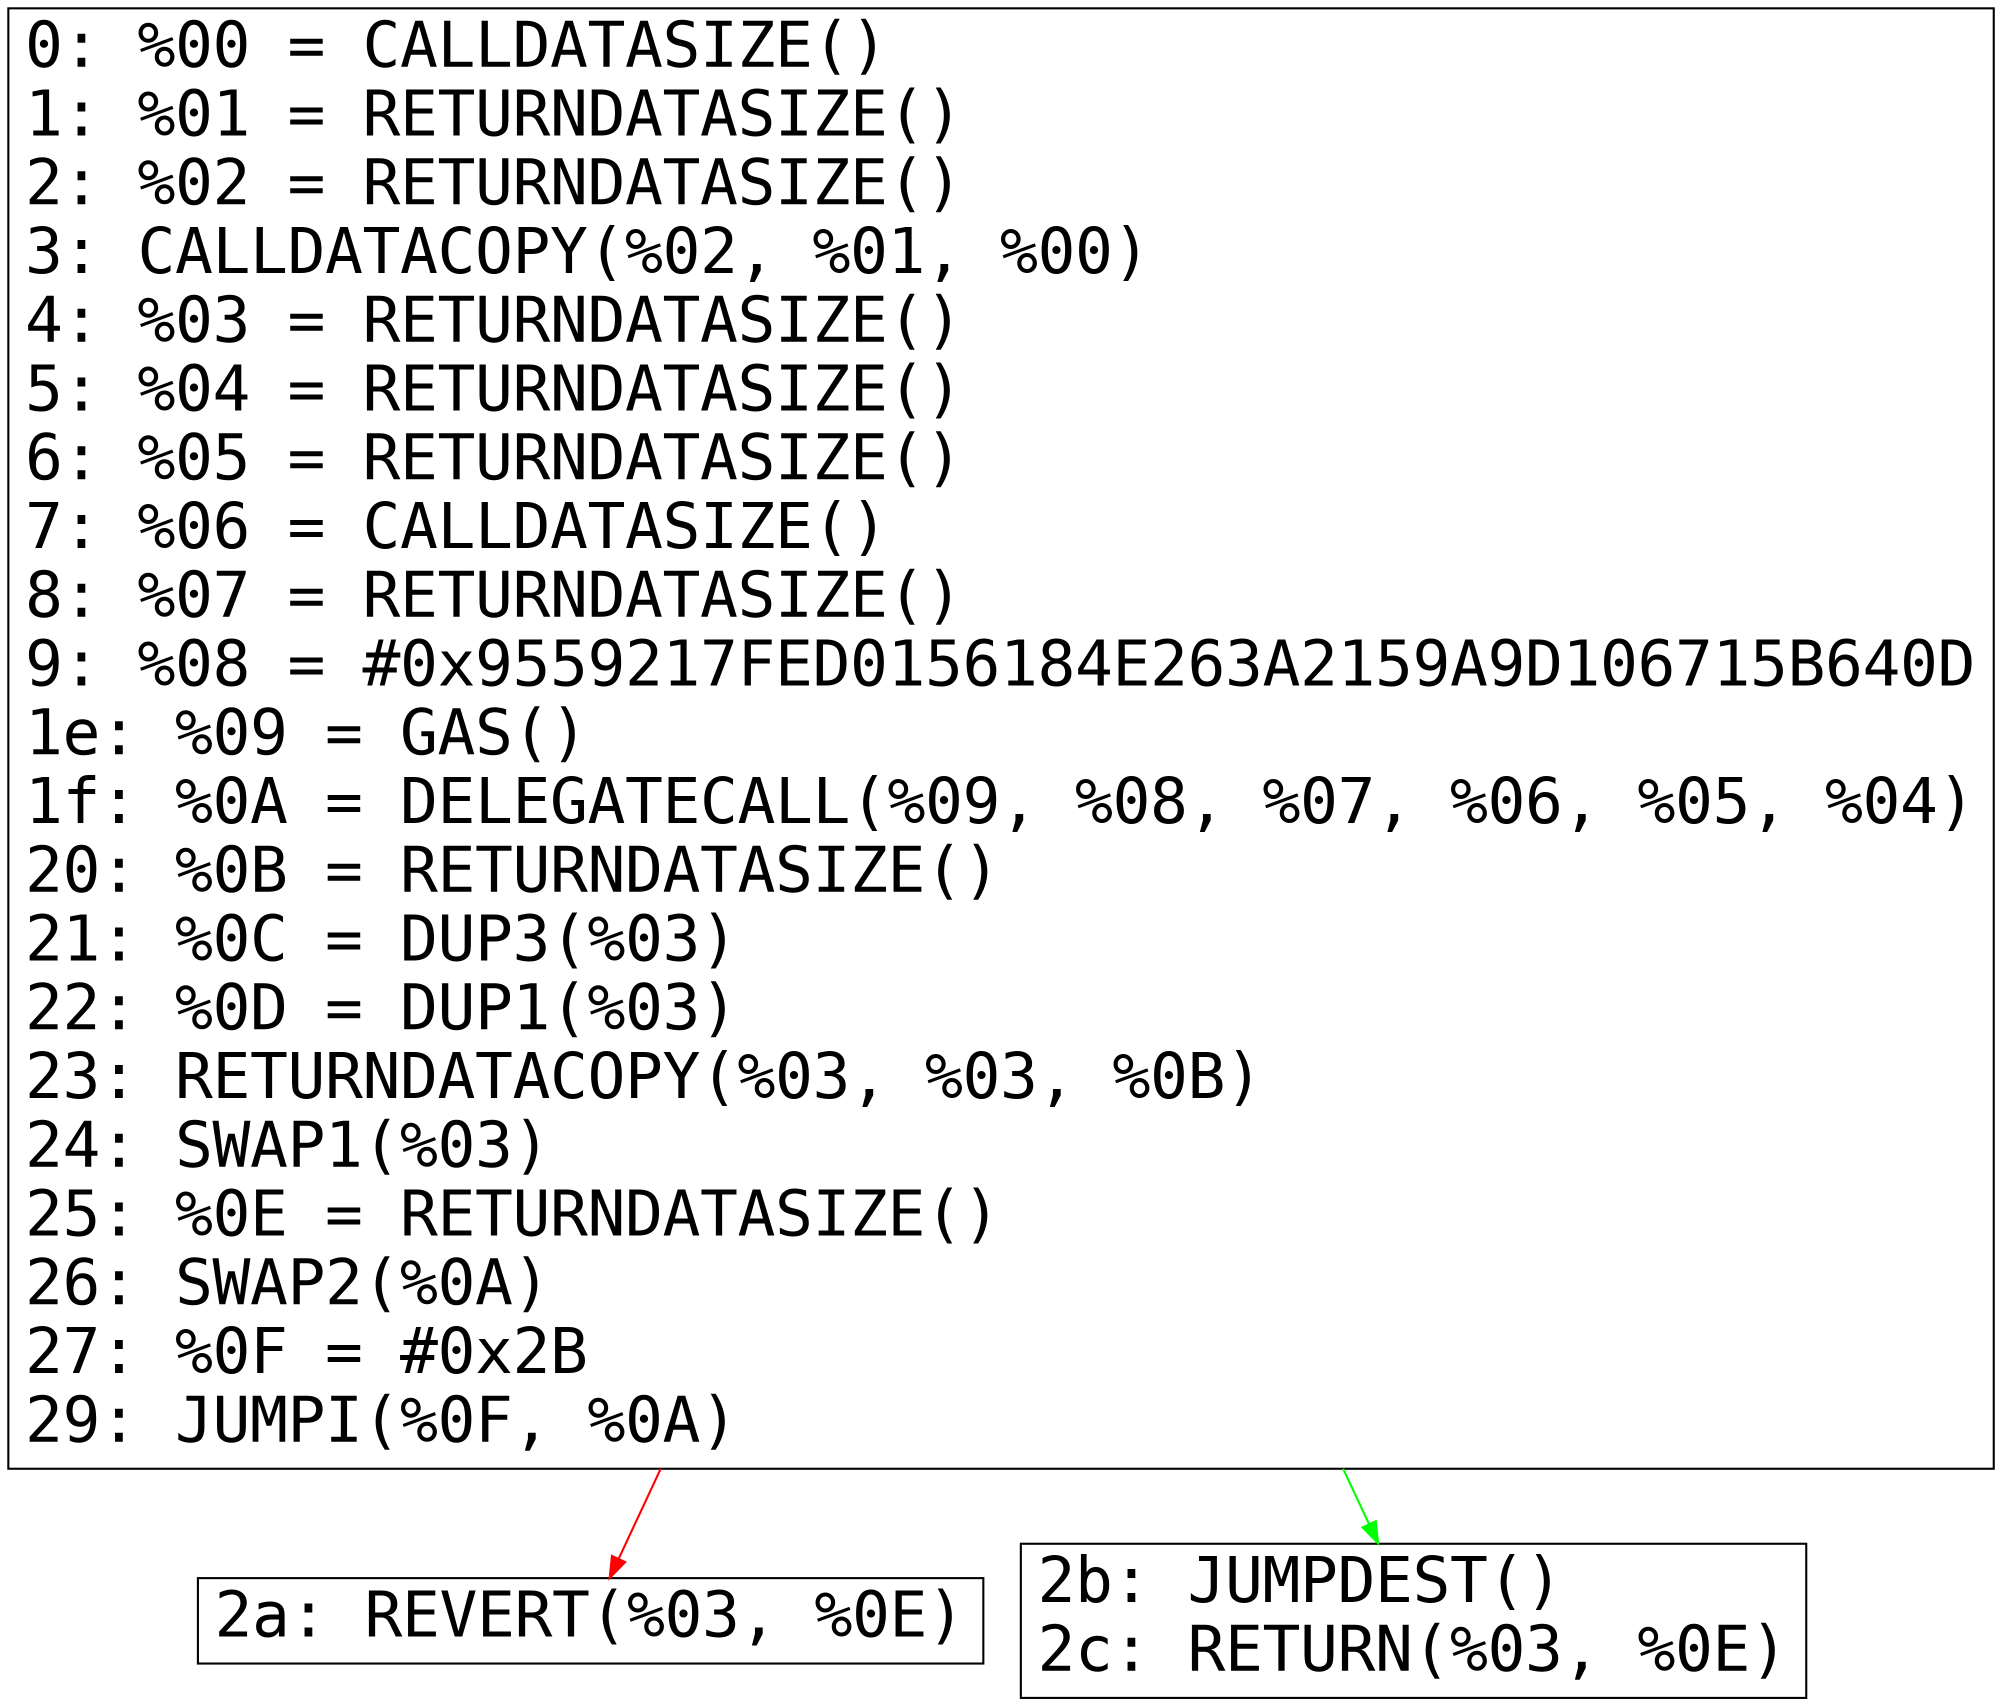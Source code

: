 digraph "graph.cfg.gv" {
	subgraph global {
		node [fontname=Courier fontsize=30.0 rank=same shape=box]
		block_0 [label="0: %00 = CALLDATASIZE()\l1: %01 = RETURNDATASIZE()\l2: %02 = RETURNDATASIZE()\l3: CALLDATACOPY(%02, %01, %00)\l4: %03 = RETURNDATASIZE()\l5: %04 = RETURNDATASIZE()\l6: %05 = RETURNDATASIZE()\l7: %06 = CALLDATASIZE()\l8: %07 = RETURNDATASIZE()\l9: %08 = #0x9559217FED0156184E263A2159A9D106715B640D\l1e: %09 = GAS()\l1f: %0A = DELEGATECALL(%09, %08, %07, %06, %05, %04)\l20: %0B = RETURNDATASIZE()\l21: %0C = DUP3(%03)\l22: %0D = DUP1(%03)\l23: RETURNDATACOPY(%03, %03, %0B)\l24: SWAP1(%03)\l25: %0E = RETURNDATASIZE()\l26: SWAP2(%0A)\l27: %0F = #0x2B\l29: JUMPI(%0F, %0A)\l"]
		block_2a [label="2a: REVERT(%03, %0E)\l"]
		block_2b [label="2b: JUMPDEST()\l2c: RETURN(%03, %0E)\l"]
	}
	block_0 -> block_2a [color=red]
	block_0 -> block_2b [color=green]
}
